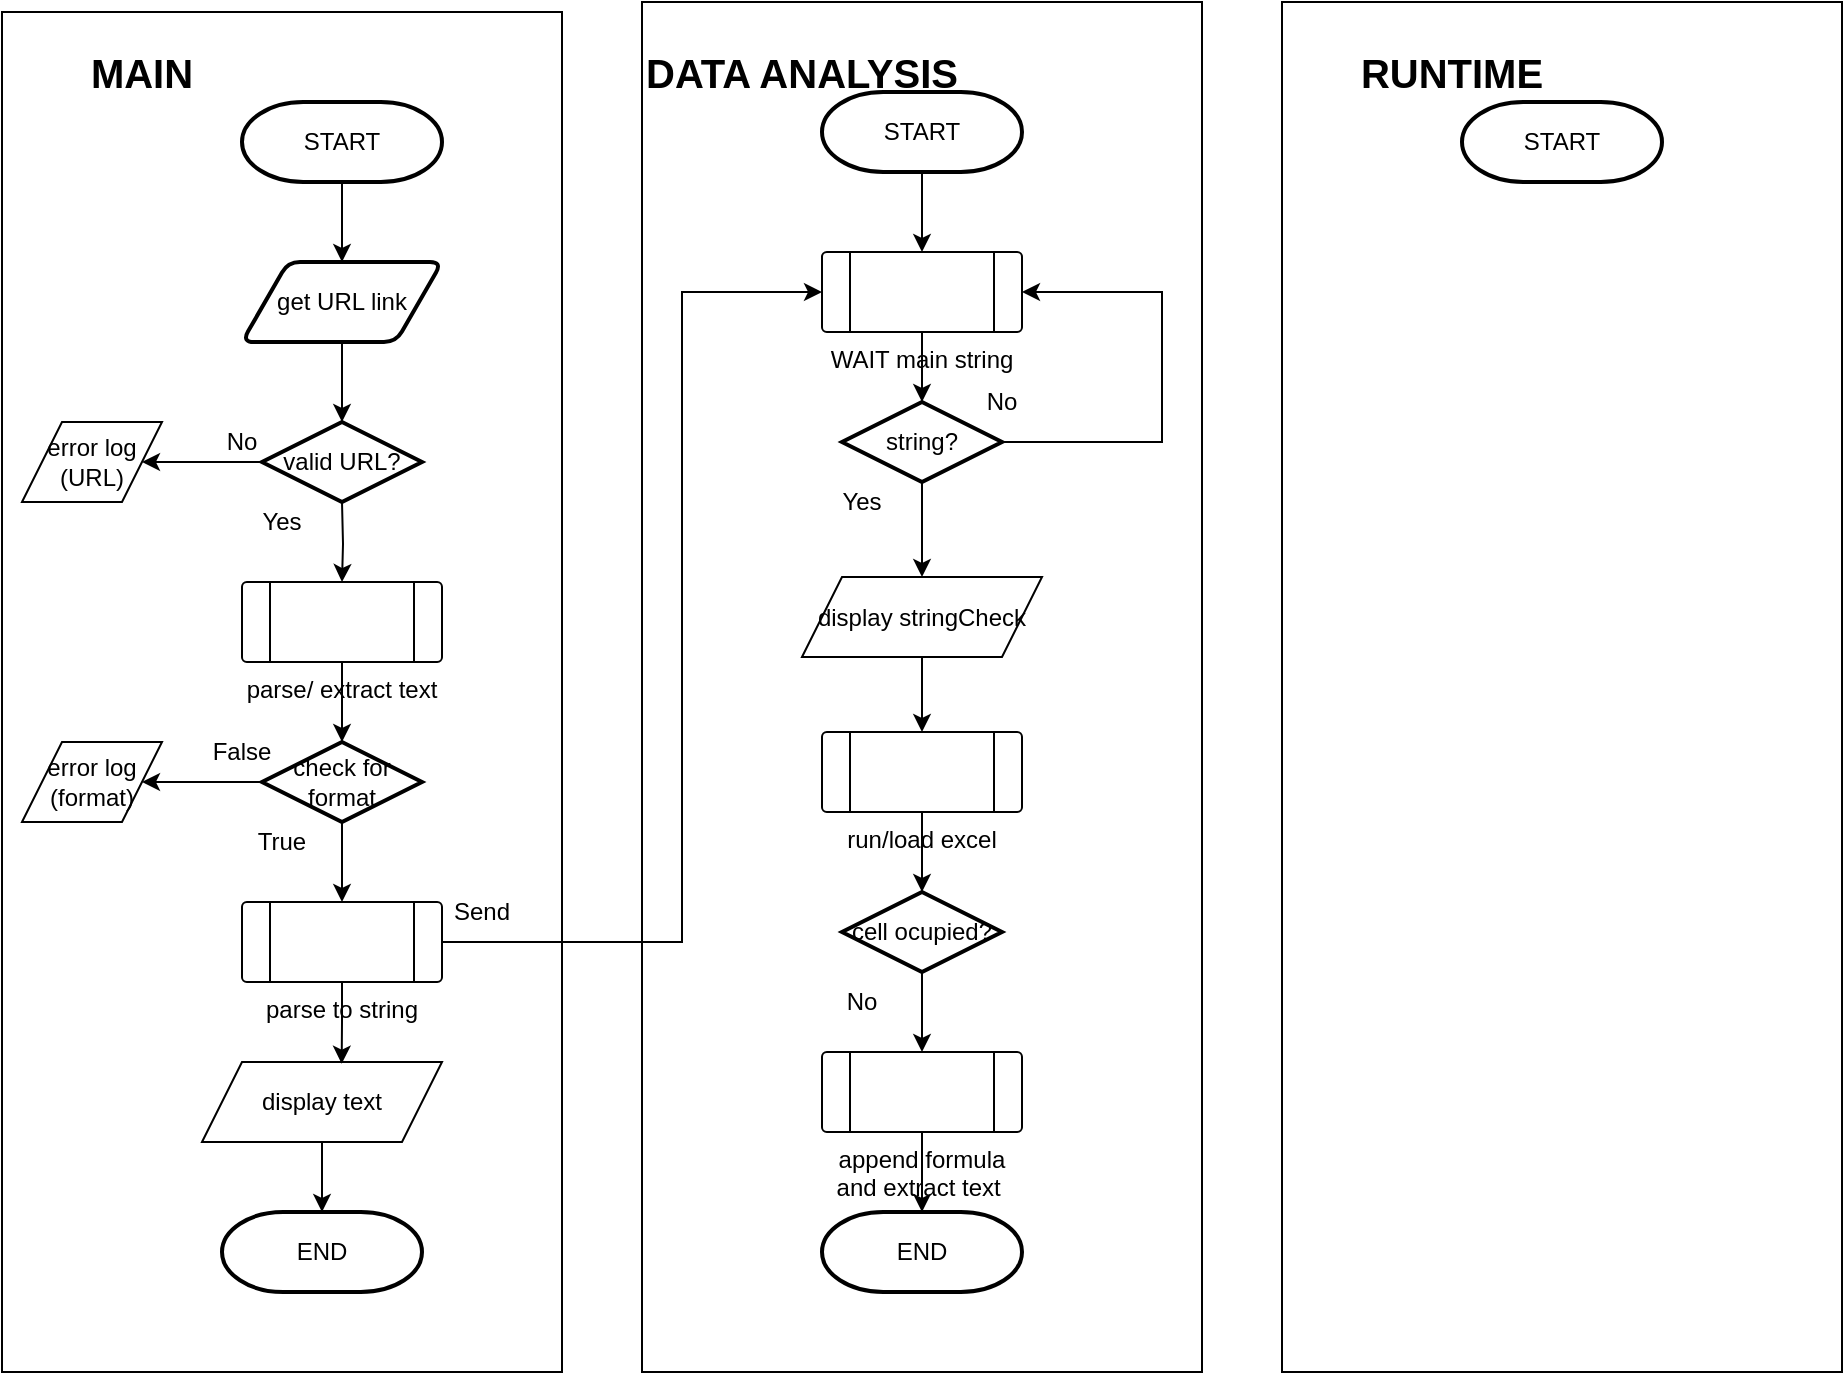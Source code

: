 <mxfile version="13.8.6" type="device"><diagram id="41n1l4Yne2zYke_-BplL" name="Main Flow"><mxGraphModel dx="1185" dy="614" grid="1" gridSize="10" guides="1" tooltips="1" connect="1" arrows="1" fold="1" page="1" pageScale="1" pageWidth="850" pageHeight="1100" math="0" shadow="0"><root><mxCell id="0"/><mxCell id="1" parent="0"/><mxCell id="8s_h_ITSzrvpIl9PwYxg-72" value="" style="rounded=0;whiteSpace=wrap;html=1;" vertex="1" parent="1"><mxGeometry x="680" y="35" width="280" height="685" as="geometry"/></mxCell><mxCell id="8s_h_ITSzrvpIl9PwYxg-62" value="" style="rounded=0;whiteSpace=wrap;html=1;" vertex="1" parent="1"><mxGeometry x="360" y="35" width="280" height="685" as="geometry"/></mxCell><mxCell id="8s_h_ITSzrvpIl9PwYxg-36" value="" style="rounded=0;whiteSpace=wrap;html=1;" vertex="1" parent="1"><mxGeometry x="40" y="40" width="280" height="680" as="geometry"/></mxCell><mxCell id="8s_h_ITSzrvpIl9PwYxg-3" style="edgeStyle=orthogonalEdgeStyle;rounded=0;orthogonalLoop=1;jettySize=auto;html=1;entryX=0.5;entryY=0;entryDx=0;entryDy=0;" edge="1" parent="1" source="8s_h_ITSzrvpIl9PwYxg-1" target="8s_h_ITSzrvpIl9PwYxg-2"><mxGeometry relative="1" as="geometry"/></mxCell><mxCell id="8s_h_ITSzrvpIl9PwYxg-1" value="START" style="strokeWidth=2;html=1;shape=mxgraph.flowchart.terminator;whiteSpace=wrap;" vertex="1" parent="1"><mxGeometry x="160" y="85" width="100" height="40" as="geometry"/></mxCell><mxCell id="8s_h_ITSzrvpIl9PwYxg-9" style="edgeStyle=orthogonalEdgeStyle;rounded=0;orthogonalLoop=1;jettySize=auto;html=1;entryX=0.5;entryY=0;entryDx=0;entryDy=0;" edge="1" parent="1" target="8s_h_ITSzrvpIl9PwYxg-6"><mxGeometry relative="1" as="geometry"><mxPoint x="210" y="285" as="sourcePoint"/></mxGeometry></mxCell><mxCell id="8s_h_ITSzrvpIl9PwYxg-14" style="edgeStyle=orthogonalEdgeStyle;rounded=0;orthogonalLoop=1;jettySize=auto;html=1;entryX=0.5;entryY=0;entryDx=0;entryDy=0;entryPerimeter=0;" edge="1" parent="1" source="8s_h_ITSzrvpIl9PwYxg-2" target="8s_h_ITSzrvpIl9PwYxg-13"><mxGeometry relative="1" as="geometry"/></mxCell><mxCell id="8s_h_ITSzrvpIl9PwYxg-2" value="get URL link" style="shape=parallelogram;html=1;strokeWidth=2;perimeter=parallelogramPerimeter;whiteSpace=wrap;rounded=1;arcSize=12;size=0.23;" vertex="1" parent="1"><mxGeometry x="160" y="165" width="100" height="40" as="geometry"/></mxCell><mxCell id="8s_h_ITSzrvpIl9PwYxg-26" style="edgeStyle=orthogonalEdgeStyle;rounded=0;orthogonalLoop=1;jettySize=auto;html=1;entryX=0.5;entryY=0;entryDx=0;entryDy=0;entryPerimeter=0;" edge="1" parent="1" source="8s_h_ITSzrvpIl9PwYxg-6" target="8s_h_ITSzrvpIl9PwYxg-20"><mxGeometry relative="1" as="geometry"/></mxCell><mxCell id="8s_h_ITSzrvpIl9PwYxg-6" value="parse/ extract text" style="verticalLabelPosition=bottom;verticalAlign=top;html=1;shape=process;whiteSpace=wrap;rounded=1;size=0.14;arcSize=6;" vertex="1" parent="1"><mxGeometry x="160" y="325" width="100" height="40" as="geometry"/></mxCell><mxCell id="8s_h_ITSzrvpIl9PwYxg-11" value="&lt;b&gt;&lt;font style=&quot;font-size: 20px&quot;&gt;MAIN&lt;/font&gt;&lt;/b&gt;" style="text;html=1;strokeColor=none;fillColor=none;align=center;verticalAlign=middle;whiteSpace=wrap;rounded=0;" vertex="1" parent="1"><mxGeometry x="80" y="55" width="60" height="30" as="geometry"/></mxCell><mxCell id="8s_h_ITSzrvpIl9PwYxg-15" style="edgeStyle=orthogonalEdgeStyle;rounded=0;orthogonalLoop=1;jettySize=auto;html=1;entryX=1;entryY=0.5;entryDx=0;entryDy=0;" edge="1" parent="1" source="8s_h_ITSzrvpIl9PwYxg-13" target="8s_h_ITSzrvpIl9PwYxg-16"><mxGeometry relative="1" as="geometry"><mxPoint x="130" y="265" as="targetPoint"/></mxGeometry></mxCell><mxCell id="8s_h_ITSzrvpIl9PwYxg-13" value="valid URL?" style="strokeWidth=2;html=1;shape=mxgraph.flowchart.decision;whiteSpace=wrap;" vertex="1" parent="1"><mxGeometry x="170" y="245" width="80" height="40" as="geometry"/></mxCell><mxCell id="8s_h_ITSzrvpIl9PwYxg-16" value="error log&lt;br&gt;(URL)" style="shape=parallelogram;perimeter=parallelogramPerimeter;whiteSpace=wrap;html=1;fixedSize=1;" vertex="1" parent="1"><mxGeometry x="50" y="245" width="70" height="40" as="geometry"/></mxCell><mxCell id="8s_h_ITSzrvpIl9PwYxg-18" value="No" style="text;html=1;strokeColor=none;fillColor=none;align=center;verticalAlign=middle;whiteSpace=wrap;rounded=0;" vertex="1" parent="1"><mxGeometry x="140" y="245" width="40" height="20" as="geometry"/></mxCell><mxCell id="8s_h_ITSzrvpIl9PwYxg-19" value="Yes" style="text;html=1;strokeColor=none;fillColor=none;align=center;verticalAlign=middle;whiteSpace=wrap;rounded=0;" vertex="1" parent="1"><mxGeometry x="160" y="285" width="40" height="20" as="geometry"/></mxCell><mxCell id="8s_h_ITSzrvpIl9PwYxg-27" style="edgeStyle=orthogonalEdgeStyle;rounded=0;orthogonalLoop=1;jettySize=auto;html=1;entryX=0.5;entryY=0;entryDx=0;entryDy=0;" edge="1" parent="1" source="8s_h_ITSzrvpIl9PwYxg-20"><mxGeometry relative="1" as="geometry"><mxPoint x="210" y="485" as="targetPoint"/></mxGeometry></mxCell><mxCell id="8s_h_ITSzrvpIl9PwYxg-30" style="edgeStyle=orthogonalEdgeStyle;rounded=0;orthogonalLoop=1;jettySize=auto;html=1;" edge="1" parent="1" source="8s_h_ITSzrvpIl9PwYxg-20" target="8s_h_ITSzrvpIl9PwYxg-29"><mxGeometry relative="1" as="geometry"/></mxCell><mxCell id="8s_h_ITSzrvpIl9PwYxg-20" value="check for format" style="strokeWidth=2;html=1;shape=mxgraph.flowchart.decision;whiteSpace=wrap;" vertex="1" parent="1"><mxGeometry x="170" y="405" width="80" height="40" as="geometry"/></mxCell><mxCell id="8s_h_ITSzrvpIl9PwYxg-28" value="True" style="text;html=1;strokeColor=none;fillColor=none;align=center;verticalAlign=middle;whiteSpace=wrap;rounded=0;" vertex="1" parent="1"><mxGeometry x="160" y="445" width="40" height="20" as="geometry"/></mxCell><mxCell id="8s_h_ITSzrvpIl9PwYxg-29" value="error log&lt;br&gt;(format)" style="shape=parallelogram;perimeter=parallelogramPerimeter;whiteSpace=wrap;html=1;fixedSize=1;" vertex="1" parent="1"><mxGeometry x="50" y="405" width="70" height="40" as="geometry"/></mxCell><mxCell id="8s_h_ITSzrvpIl9PwYxg-58" style="edgeStyle=orthogonalEdgeStyle;rounded=0;orthogonalLoop=1;jettySize=auto;html=1;entryX=0.5;entryY=0;entryDx=0;entryDy=0;entryPerimeter=0;" edge="1" parent="1" source="8s_h_ITSzrvpIl9PwYxg-31" target="8s_h_ITSzrvpIl9PwYxg-57"><mxGeometry relative="1" as="geometry"/></mxCell><mxCell id="8s_h_ITSzrvpIl9PwYxg-31" value="display text" style="shape=parallelogram;perimeter=parallelogramPerimeter;whiteSpace=wrap;html=1;fixedSize=1;" vertex="1" parent="1"><mxGeometry x="140" y="565" width="120" height="40" as="geometry"/></mxCell><mxCell id="8s_h_ITSzrvpIl9PwYxg-34" style="edgeStyle=orthogonalEdgeStyle;rounded=0;orthogonalLoop=1;jettySize=auto;html=1;entryX=0.582;entryY=0.021;entryDx=0;entryDy=0;entryPerimeter=0;" edge="1" parent="1" source="8s_h_ITSzrvpIl9PwYxg-33" target="8s_h_ITSzrvpIl9PwYxg-31"><mxGeometry relative="1" as="geometry"/></mxCell><mxCell id="8s_h_ITSzrvpIl9PwYxg-47" style="edgeStyle=orthogonalEdgeStyle;rounded=0;orthogonalLoop=1;jettySize=auto;html=1;entryX=0;entryY=0.5;entryDx=0;entryDy=0;" edge="1" parent="1" source="8s_h_ITSzrvpIl9PwYxg-33" target="8s_h_ITSzrvpIl9PwYxg-39"><mxGeometry relative="1" as="geometry"><mxPoint x="400" y="180" as="targetPoint"/><Array as="points"><mxPoint x="380" y="505"/><mxPoint x="380" y="180"/></Array></mxGeometry></mxCell><mxCell id="8s_h_ITSzrvpIl9PwYxg-33" value="parse to string" style="verticalLabelPosition=bottom;verticalAlign=top;html=1;shape=process;whiteSpace=wrap;rounded=1;size=0.14;arcSize=6;" vertex="1" parent="1"><mxGeometry x="160" y="485" width="100" height="40" as="geometry"/></mxCell><mxCell id="8s_h_ITSzrvpIl9PwYxg-37" value="&lt;b&gt;&lt;font style=&quot;font-size: 20px&quot;&gt;DATA ANALYSIS&lt;/font&gt;&lt;/b&gt;" style="text;html=1;strokeColor=none;fillColor=none;align=center;verticalAlign=middle;whiteSpace=wrap;rounded=0;" vertex="1" parent="1"><mxGeometry x="360" y="57.5" width="160" height="25" as="geometry"/></mxCell><mxCell id="8s_h_ITSzrvpIl9PwYxg-40" style="edgeStyle=orthogonalEdgeStyle;rounded=0;orthogonalLoop=1;jettySize=auto;html=1;entryX=0.5;entryY=0;entryDx=0;entryDy=0;" edge="1" parent="1" source="8s_h_ITSzrvpIl9PwYxg-38" target="8s_h_ITSzrvpIl9PwYxg-39"><mxGeometry relative="1" as="geometry"/></mxCell><mxCell id="8s_h_ITSzrvpIl9PwYxg-38" value="START" style="strokeWidth=2;html=1;shape=mxgraph.flowchart.terminator;whiteSpace=wrap;" vertex="1" parent="1"><mxGeometry x="450" y="80" width="100" height="40" as="geometry"/></mxCell><mxCell id="8s_h_ITSzrvpIl9PwYxg-42" style="edgeStyle=orthogonalEdgeStyle;rounded=0;orthogonalLoop=1;jettySize=auto;html=1;entryX=0.5;entryY=0;entryDx=0;entryDy=0;entryPerimeter=0;" edge="1" parent="1" source="8s_h_ITSzrvpIl9PwYxg-39" target="8s_h_ITSzrvpIl9PwYxg-41"><mxGeometry relative="1" as="geometry"/></mxCell><mxCell id="8s_h_ITSzrvpIl9PwYxg-39" value="WAIT main string" style="verticalLabelPosition=bottom;verticalAlign=top;html=1;shape=process;whiteSpace=wrap;rounded=1;size=0.14;arcSize=6;" vertex="1" parent="1"><mxGeometry x="450" y="160" width="100" height="40" as="geometry"/></mxCell><mxCell id="8s_h_ITSzrvpIl9PwYxg-48" style="edgeStyle=orthogonalEdgeStyle;rounded=0;orthogonalLoop=1;jettySize=auto;html=1;entryX=1;entryY=0.5;entryDx=0;entryDy=0;" edge="1" parent="1" source="8s_h_ITSzrvpIl9PwYxg-41" target="8s_h_ITSzrvpIl9PwYxg-39"><mxGeometry relative="1" as="geometry"><mxPoint x="600" y="180" as="targetPoint"/><Array as="points"><mxPoint x="620" y="255"/><mxPoint x="620" y="180"/></Array></mxGeometry></mxCell><mxCell id="8s_h_ITSzrvpIl9PwYxg-51" style="edgeStyle=orthogonalEdgeStyle;rounded=0;orthogonalLoop=1;jettySize=auto;html=1;" edge="1" parent="1" source="8s_h_ITSzrvpIl9PwYxg-41" target="8s_h_ITSzrvpIl9PwYxg-50"><mxGeometry relative="1" as="geometry"/></mxCell><mxCell id="8s_h_ITSzrvpIl9PwYxg-41" value="string?" style="strokeWidth=2;html=1;shape=mxgraph.flowchart.decision;whiteSpace=wrap;" vertex="1" parent="1"><mxGeometry x="460" y="235" width="80" height="40" as="geometry"/></mxCell><mxCell id="8s_h_ITSzrvpIl9PwYxg-44" value="False" style="text;html=1;strokeColor=none;fillColor=none;align=center;verticalAlign=middle;whiteSpace=wrap;rounded=0;" vertex="1" parent="1"><mxGeometry x="140" y="400" width="40" height="20" as="geometry"/></mxCell><mxCell id="8s_h_ITSzrvpIl9PwYxg-45" value="No" style="text;html=1;strokeColor=none;fillColor=none;align=center;verticalAlign=middle;whiteSpace=wrap;rounded=0;" vertex="1" parent="1"><mxGeometry x="520" y="225" width="40" height="20" as="geometry"/></mxCell><mxCell id="8s_h_ITSzrvpIl9PwYxg-46" value="Yes" style="text;html=1;strokeColor=none;fillColor=none;align=center;verticalAlign=middle;whiteSpace=wrap;rounded=0;" vertex="1" parent="1"><mxGeometry x="450" y="275" width="40" height="20" as="geometry"/></mxCell><mxCell id="8s_h_ITSzrvpIl9PwYxg-53" style="edgeStyle=orthogonalEdgeStyle;rounded=0;orthogonalLoop=1;jettySize=auto;html=1;entryX=0.5;entryY=0;entryDx=0;entryDy=0;" edge="1" parent="1" source="8s_h_ITSzrvpIl9PwYxg-50" target="8s_h_ITSzrvpIl9PwYxg-52"><mxGeometry relative="1" as="geometry"/></mxCell><mxCell id="8s_h_ITSzrvpIl9PwYxg-50" value="display stringCheck" style="shape=parallelogram;perimeter=parallelogramPerimeter;whiteSpace=wrap;html=1;fixedSize=1;" vertex="1" parent="1"><mxGeometry x="440" y="322.5" width="120" height="40" as="geometry"/></mxCell><mxCell id="8s_h_ITSzrvpIl9PwYxg-56" style="edgeStyle=orthogonalEdgeStyle;rounded=0;orthogonalLoop=1;jettySize=auto;html=1;entryX=0.5;entryY=0;entryDx=0;entryDy=0;entryPerimeter=0;" edge="1" parent="1" source="8s_h_ITSzrvpIl9PwYxg-52"><mxGeometry relative="1" as="geometry"><mxPoint x="500" y="480" as="targetPoint"/></mxGeometry></mxCell><mxCell id="8s_h_ITSzrvpIl9PwYxg-52" value="run/load excel" style="verticalLabelPosition=bottom;verticalAlign=top;html=1;shape=process;whiteSpace=wrap;rounded=1;size=0.14;arcSize=6;" vertex="1" parent="1"><mxGeometry x="450" y="400" width="100" height="40" as="geometry"/></mxCell><mxCell id="8s_h_ITSzrvpIl9PwYxg-57" value="END" style="strokeWidth=2;html=1;shape=mxgraph.flowchart.terminator;whiteSpace=wrap;" vertex="1" parent="1"><mxGeometry x="150" y="640" width="100" height="40" as="geometry"/></mxCell><mxCell id="8s_h_ITSzrvpIl9PwYxg-59" value="Send" style="text;html=1;strokeColor=none;fillColor=none;align=center;verticalAlign=middle;whiteSpace=wrap;rounded=0;" vertex="1" parent="1"><mxGeometry x="260" y="480" width="40" height="20" as="geometry"/></mxCell><mxCell id="8s_h_ITSzrvpIl9PwYxg-66" style="edgeStyle=orthogonalEdgeStyle;rounded=0;orthogonalLoop=1;jettySize=auto;html=1;entryX=0.5;entryY=0;entryDx=0;entryDy=0;" edge="1" parent="1" source="8s_h_ITSzrvpIl9PwYxg-64"><mxGeometry relative="1" as="geometry"><mxPoint x="500" y="560" as="targetPoint"/></mxGeometry></mxCell><mxCell id="8s_h_ITSzrvpIl9PwYxg-64" value="cell ocupied?" style="strokeWidth=2;html=1;shape=mxgraph.flowchart.decision;whiteSpace=wrap;" vertex="1" parent="1"><mxGeometry x="460" y="480" width="80" height="40" as="geometry"/></mxCell><mxCell id="8s_h_ITSzrvpIl9PwYxg-67" value="No" style="text;html=1;strokeColor=none;fillColor=none;align=center;verticalAlign=middle;whiteSpace=wrap;rounded=0;" vertex="1" parent="1"><mxGeometry x="450" y="525" width="40" height="20" as="geometry"/></mxCell><mxCell id="8s_h_ITSzrvpIl9PwYxg-70" style="edgeStyle=orthogonalEdgeStyle;rounded=0;orthogonalLoop=1;jettySize=auto;html=1;entryX=0.5;entryY=0;entryDx=0;entryDy=0;entryPerimeter=0;" edge="1" parent="1" source="8s_h_ITSzrvpIl9PwYxg-68" target="8s_h_ITSzrvpIl9PwYxg-69"><mxGeometry relative="1" as="geometry"/></mxCell><mxCell id="8s_h_ITSzrvpIl9PwYxg-68" value="append formula and extract text&amp;nbsp;" style="verticalLabelPosition=bottom;verticalAlign=top;html=1;shape=process;whiteSpace=wrap;rounded=1;size=0.14;arcSize=6;" vertex="1" parent="1"><mxGeometry x="450" y="560" width="100" height="40" as="geometry"/></mxCell><mxCell id="8s_h_ITSzrvpIl9PwYxg-69" value="END" style="strokeWidth=2;html=1;shape=mxgraph.flowchart.terminator;whiteSpace=wrap;" vertex="1" parent="1"><mxGeometry x="450" y="640" width="100" height="40" as="geometry"/></mxCell><mxCell id="8s_h_ITSzrvpIl9PwYxg-71" value="&lt;b&gt;&lt;font style=&quot;font-size: 20px&quot;&gt;RUNTIME&lt;/font&gt;&lt;/b&gt;" style="text;html=1;strokeColor=none;fillColor=none;align=center;verticalAlign=middle;whiteSpace=wrap;rounded=0;" vertex="1" parent="1"><mxGeometry x="720" y="55" width="90" height="30" as="geometry"/></mxCell><mxCell id="8s_h_ITSzrvpIl9PwYxg-73" value="START" style="strokeWidth=2;html=1;shape=mxgraph.flowchart.terminator;whiteSpace=wrap;" vertex="1" parent="1"><mxGeometry x="770" y="85" width="100" height="40" as="geometry"/></mxCell></root></mxGraphModel></diagram></mxfile>